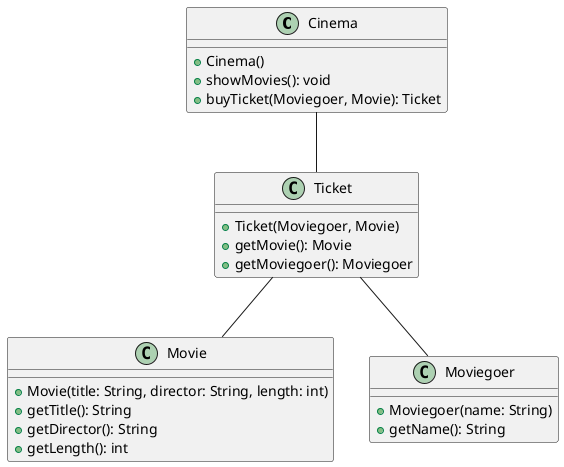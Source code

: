 @startuml
class Cinema {
  +Cinema()
  +showMovies(): void
  +buyTicket(Moviegoer, Movie): Ticket
}

class Movie {
  +Movie(title: String, director: String, length: int)
  +getTitle(): String
  +getDirector(): String
  +getLength(): int
}

class Ticket {
  +Ticket(Moviegoer, Movie)
  +getMovie(): Movie
  +getMoviegoer(): Moviegoer
}

class Moviegoer {
  +Moviegoer(name: String)
  +getName(): String
}

Cinema -- Ticket
Ticket -- Moviegoer
Ticket -- Movie

@enduml
